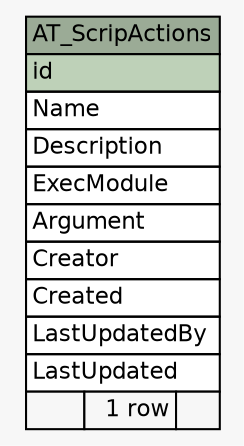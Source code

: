 // dot 2.28.0 on Linux 3.2.21-1.32.6.amzn1.x86_64
// SchemaSpy rev 590
digraph "AT_ScripActions" {
  graph [
    rankdir="RL"
    bgcolor="#f7f7f7"
    nodesep="0.18"
    ranksep="0.46"
    fontname="Helvetica"
    fontsize="11"
  ];
  node [
    fontname="Helvetica"
    fontsize="11"
    shape="plaintext"
  ];
  edge [
    arrowsize="0.8"
  ];
  "AT_ScripActions" [
    label=<
    <TABLE BORDER="0" CELLBORDER="1" CELLSPACING="0" BGCOLOR="#ffffff">
      <TR><TD COLSPAN="3" BGCOLOR="#9bab96" ALIGN="CENTER">AT_ScripActions</TD></TR>
      <TR><TD PORT="id" COLSPAN="3" BGCOLOR="#bed1b8" ALIGN="LEFT">id</TD></TR>
      <TR><TD PORT="Name" COLSPAN="3" ALIGN="LEFT">Name</TD></TR>
      <TR><TD PORT="Description" COLSPAN="3" ALIGN="LEFT">Description</TD></TR>
      <TR><TD PORT="ExecModule" COLSPAN="3" ALIGN="LEFT">ExecModule</TD></TR>
      <TR><TD PORT="Argument" COLSPAN="3" ALIGN="LEFT">Argument</TD></TR>
      <TR><TD PORT="Creator" COLSPAN="3" ALIGN="LEFT">Creator</TD></TR>
      <TR><TD PORT="Created" COLSPAN="3" ALIGN="LEFT">Created</TD></TR>
      <TR><TD PORT="LastUpdatedBy" COLSPAN="3" ALIGN="LEFT">LastUpdatedBy</TD></TR>
      <TR><TD PORT="LastUpdated" COLSPAN="3" ALIGN="LEFT">LastUpdated</TD></TR>
      <TR><TD ALIGN="LEFT" BGCOLOR="#f7f7f7">  </TD><TD ALIGN="RIGHT" BGCOLOR="#f7f7f7">1 row</TD><TD ALIGN="RIGHT" BGCOLOR="#f7f7f7">  </TD></TR>
    </TABLE>>
    URL="tables/AT_ScripActions.html"
    tooltip="AT_ScripActions"
  ];
}
